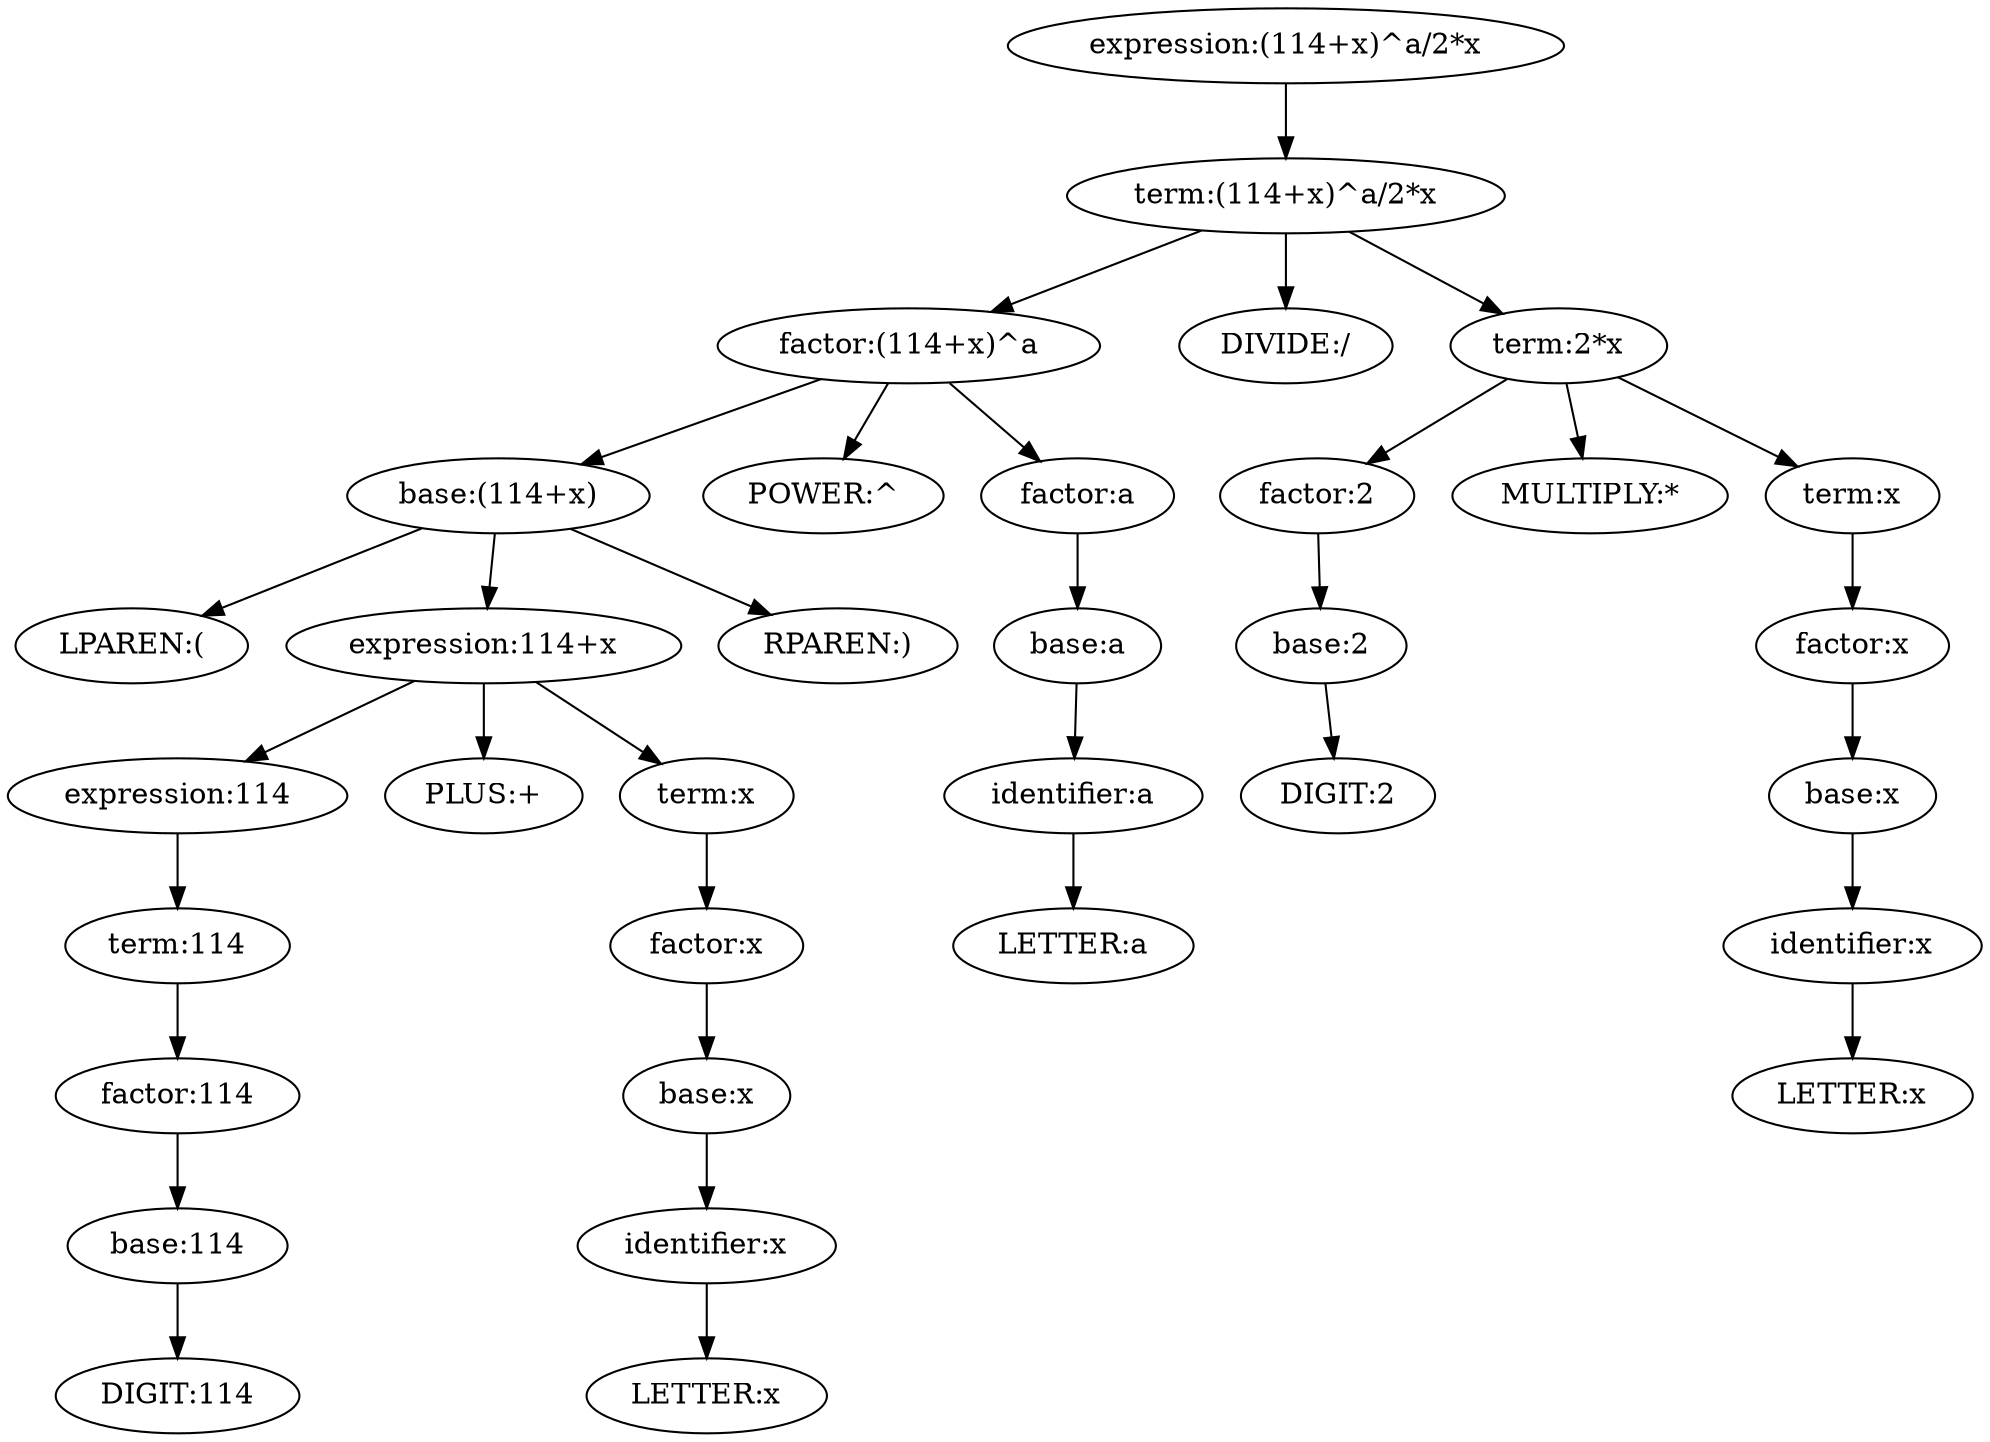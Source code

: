 digraph {
	1 [label="expression:(114+x)^a/2*x"]
	2 [label="term:(114+x)^a/2*x"]
	3 [label="factor:(114+x)^a"]
	4 [label="base:(114+x)"]
	5 [label="LPAREN:("]
	4 -> 5
	6 [label="expression:114+x"]
	7 [label="expression:114"]
	8 [label="term:114"]
	9 [label="factor:114"]
	10 [label="base:114"]
	11 [label="DIGIT:114"]
	10 -> 11
	9 -> 10
	8 -> 9
	7 -> 8
	6 -> 7
	12 [label="PLUS:+"]
	6 -> 12
	13 [label="term:x"]
	14 [label="factor:x"]
	15 [label="base:x"]
	16 [label="identifier:x"]
	17 [label="LETTER:x"]
	16 -> 17
	15 -> 16
	14 -> 15
	13 -> 14
	6 -> 13
	4 -> 6
	18 [label="RPAREN:)"]
	4 -> 18
	3 -> 4
	19 [label="POWER:^"]
	3 -> 19
	20 [label="factor:a"]
	21 [label="base:a"]
	22 [label="identifier:a"]
	23 [label="LETTER:a"]
	22 -> 23
	21 -> 22
	20 -> 21
	3 -> 20
	2 -> 3
	24 [label="DIVIDE:/"]
	2 -> 24
	25 [label="term:2*x"]
	26 [label="factor:2"]
	27 [label="base:2"]
	28 [label="DIGIT:2"]
	27 -> 28
	26 -> 27
	25 -> 26
	29 [label="MULTIPLY:*"]
	25 -> 29
	30 [label="term:x"]
	31 [label="factor:x"]
	32 [label="base:x"]
	33 [label="identifier:x"]
	34 [label="LETTER:x"]
	33 -> 34
	32 -> 33
	31 -> 32
	30 -> 31
	25 -> 30
	2 -> 25
	1 -> 2
}
